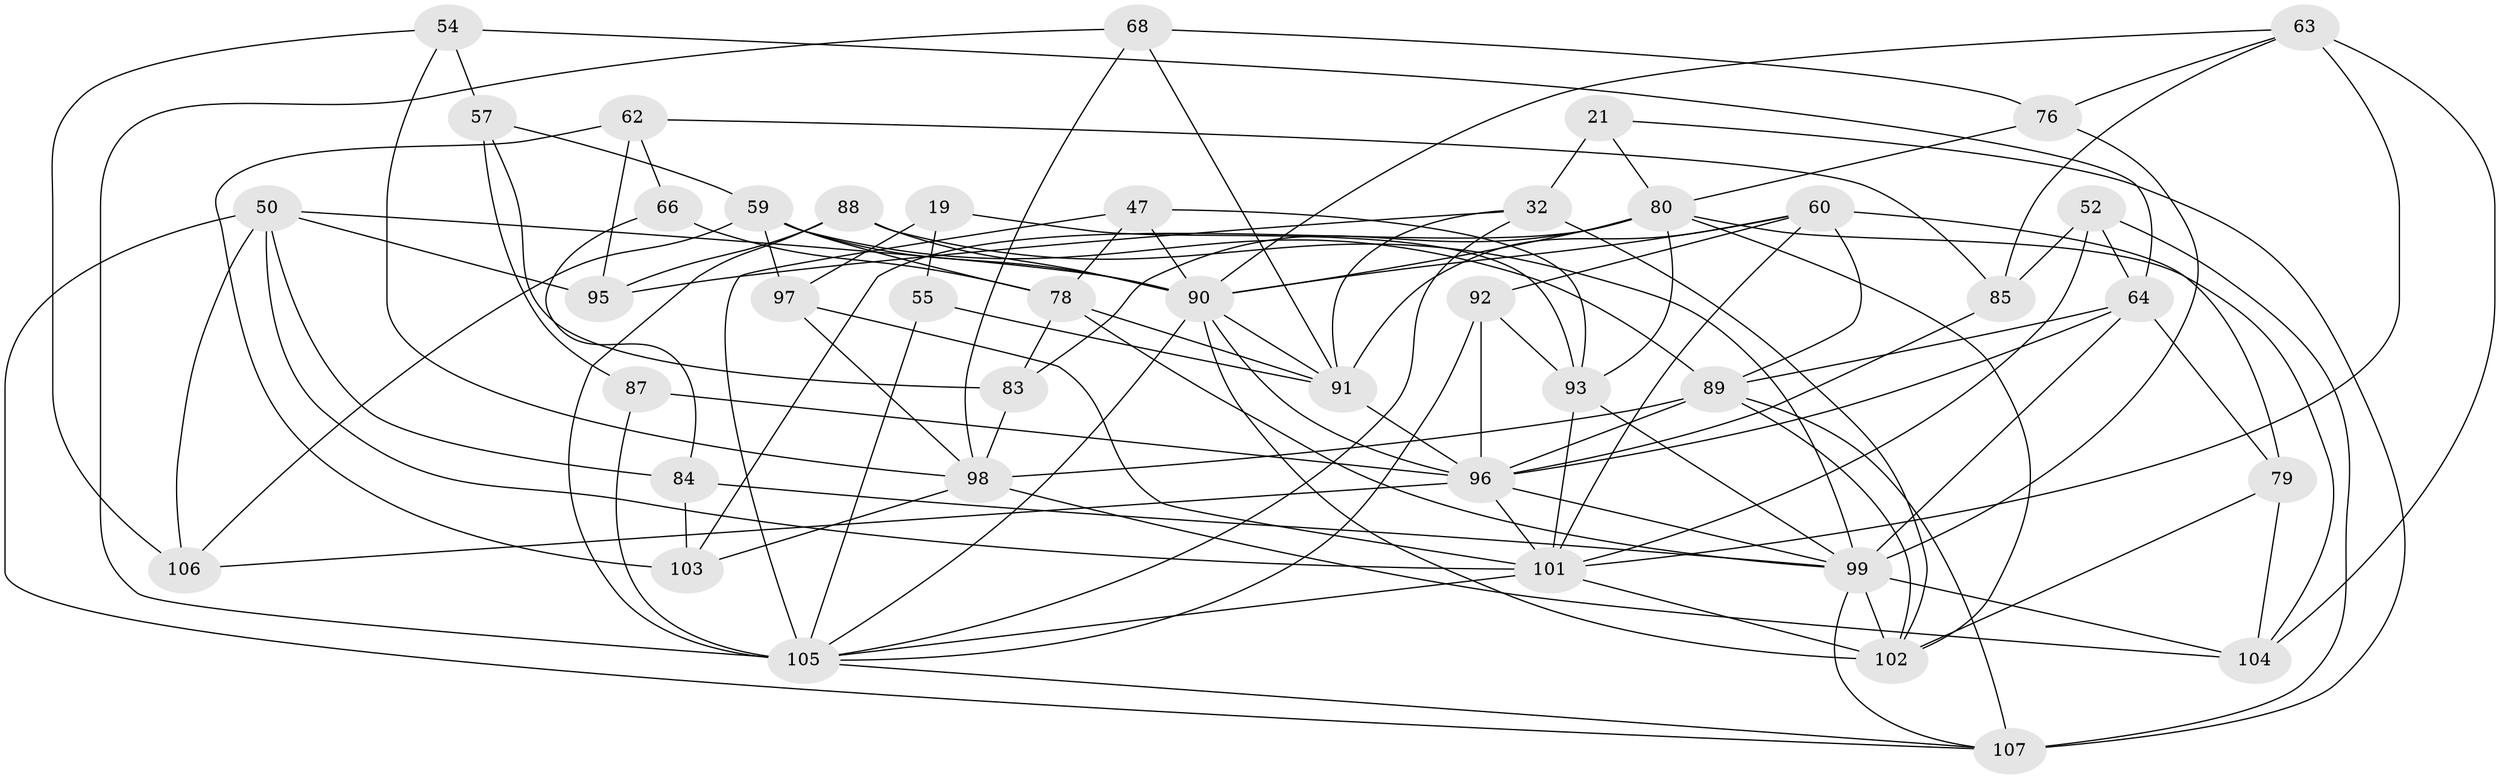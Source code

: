 // original degree distribution, {4: 1.0}
// Generated by graph-tools (version 1.1) at 2025/03/03/04/25 22:03:55]
// undirected, 42 vertices, 113 edges
graph export_dot {
graph [start="1"]
  node [color=gray90,style=filled];
  19;
  21;
  32 [super="+5"];
  47 [super="+34"];
  50 [super="+8"];
  52;
  54;
  55;
  57;
  59 [super="+24"];
  60 [super="+45+43"];
  62;
  63 [super="+49+37"];
  64 [super="+6+20"];
  66;
  68;
  76;
  78 [super="+22+61"];
  79;
  80 [super="+33+70"];
  83;
  84;
  85;
  87;
  88 [super="+39"];
  89 [super="+73+75"];
  90 [super="+30+31+36+69+56"];
  91 [super="+14+15+44"];
  92;
  93 [super="+72"];
  95;
  96 [super="+35+40+86"];
  97 [super="+9"];
  98 [super="+58"];
  99 [super="+48+94"];
  101 [super="+1+13+38+82"];
  102 [super="+100+71"];
  103;
  104 [super="+53"];
  105 [super="+2+77+7+67"];
  106;
  107 [super="+42"];
  19 -- 97 [weight=2];
  19 -- 93;
  19 -- 55;
  21 -- 32 [weight=2];
  21 -- 80;
  21 -- 107;
  32 -- 95;
  32 -- 105;
  32 -- 91;
  32 -- 102;
  47 -- 105 [weight=2];
  47 -- 93 [weight=2];
  47 -- 78;
  47 -- 90;
  50 -- 84;
  50 -- 106;
  50 -- 101 [weight=2];
  50 -- 90 [weight=2];
  50 -- 107;
  50 -- 95;
  52 -- 85;
  52 -- 64;
  52 -- 101;
  52 -- 107;
  54 -- 106;
  54 -- 57;
  54 -- 98;
  54 -- 64;
  55 -- 91 [weight=2];
  55 -- 105;
  57 -- 83;
  57 -- 87;
  57 -- 59;
  59 -- 97 [weight=2];
  59 -- 106;
  59 -- 78;
  59 -- 89;
  59 -- 90 [weight=2];
  60 -- 90 [weight=2];
  60 -- 101;
  60 -- 79;
  60 -- 89 [weight=2];
  60 -- 91;
  60 -- 92;
  62 -- 66;
  62 -- 85;
  62 -- 95;
  62 -- 103;
  63 -- 90 [weight=2];
  63 -- 104;
  63 -- 101 [weight=3];
  63 -- 76;
  63 -- 85;
  64 -- 99 [weight=3];
  64 -- 89;
  64 -- 79;
  64 -- 96;
  66 -- 78 [weight=2];
  66 -- 84;
  68 -- 76;
  68 -- 91;
  68 -- 98;
  68 -- 105;
  76 -- 99;
  76 -- 80;
  78 -- 91 [weight=2];
  78 -- 83;
  78 -- 99;
  79 -- 104;
  79 -- 102;
  80 -- 104;
  80 -- 83;
  80 -- 90;
  80 -- 93;
  80 -- 103;
  80 -- 102;
  83 -- 98;
  84 -- 103;
  84 -- 99;
  85 -- 96;
  87 -- 105;
  87 -- 96 [weight=2];
  88 -- 105 [weight=3];
  88 -- 95;
  88 -- 99;
  88 -- 90 [weight=3];
  89 -- 98;
  89 -- 102 [weight=2];
  89 -- 96 [weight=2];
  89 -- 107;
  90 -- 105;
  90 -- 102 [weight=2];
  90 -- 91 [weight=2];
  90 -- 96 [weight=2];
  91 -- 96;
  92 -- 93;
  92 -- 105;
  92 -- 96;
  93 -- 99;
  93 -- 101 [weight=2];
  96 -- 99;
  96 -- 101 [weight=2];
  96 -- 106;
  97 -- 98;
  97 -- 101;
  98 -- 103;
  98 -- 104 [weight=2];
  99 -- 107;
  99 -- 104;
  99 -- 102 [weight=3];
  101 -- 105 [weight=2];
  101 -- 102 [weight=2];
  105 -- 107;
}
